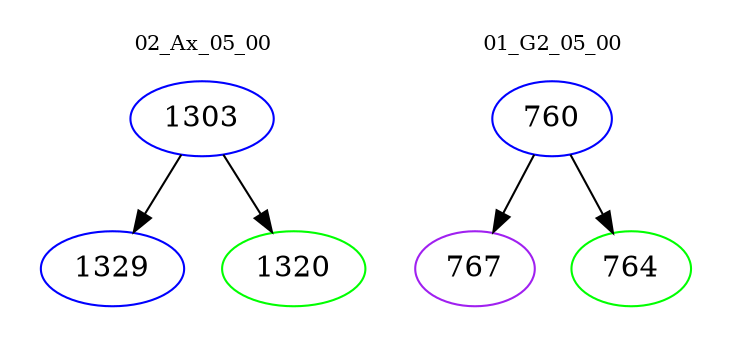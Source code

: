 digraph{
subgraph cluster_0 {
color = white
label = "02_Ax_05_00";
fontsize=10;
T0_1303 [label="1303", color="blue"]
T0_1303 -> T0_1329 [color="black"]
T0_1329 [label="1329", color="blue"]
T0_1303 -> T0_1320 [color="black"]
T0_1320 [label="1320", color="green"]
}
subgraph cluster_1 {
color = white
label = "01_G2_05_00";
fontsize=10;
T1_760 [label="760", color="blue"]
T1_760 -> T1_767 [color="black"]
T1_767 [label="767", color="purple"]
T1_760 -> T1_764 [color="black"]
T1_764 [label="764", color="green"]
}
}
